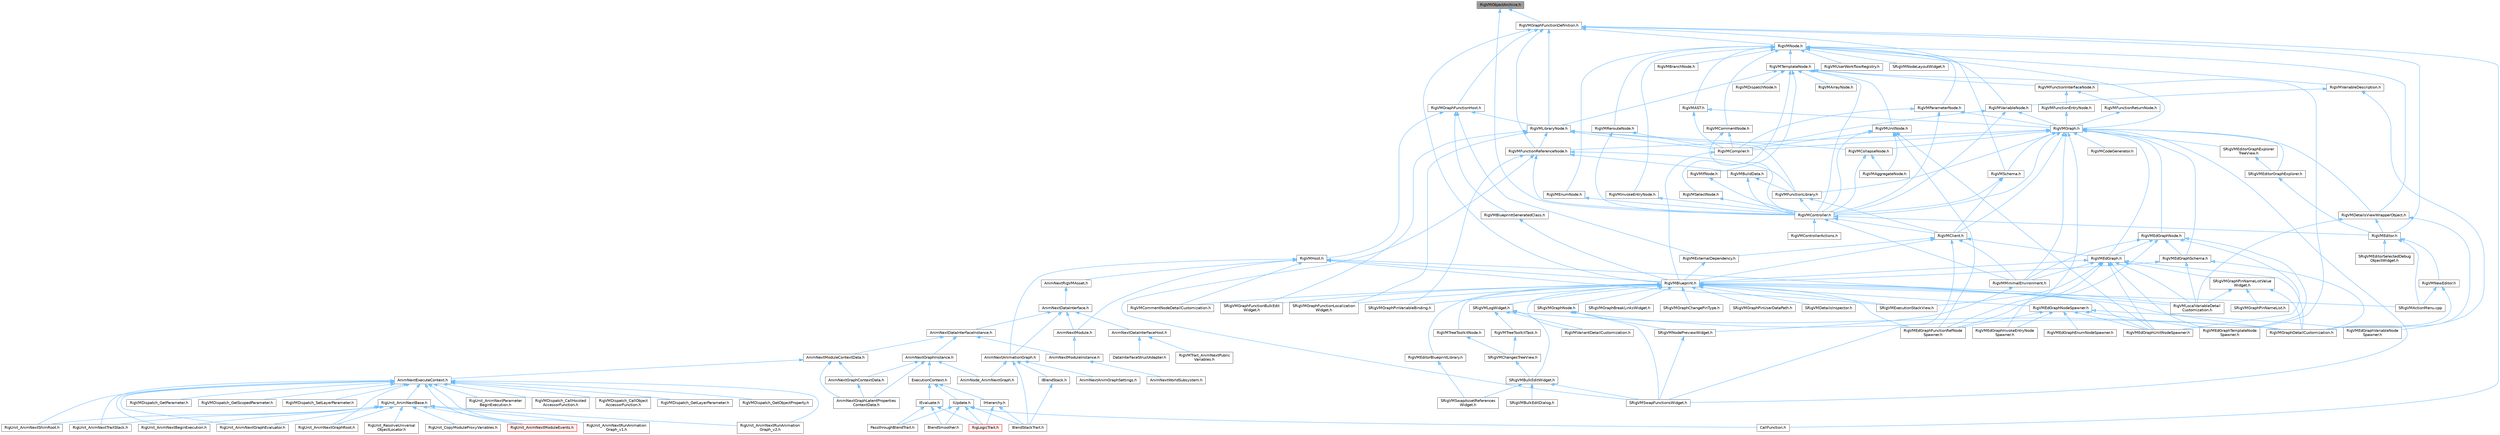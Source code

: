 digraph "RigVMObjectArchive.h"
{
 // INTERACTIVE_SVG=YES
 // LATEX_PDF_SIZE
  bgcolor="transparent";
  edge [fontname=Helvetica,fontsize=10,labelfontname=Helvetica,labelfontsize=10];
  node [fontname=Helvetica,fontsize=10,shape=box,height=0.2,width=0.4];
  Node1 [id="Node000001",label="RigVMObjectArchive.h",height=0.2,width=0.4,color="gray40", fillcolor="grey60", style="filled", fontcolor="black",tooltip=" "];
  Node1 -> Node2 [id="edge1_Node000001_Node000002",dir="back",color="steelblue1",style="solid",tooltip=" "];
  Node2 [id="Node000002",label="RigVMController.h",height=0.2,width=0.4,color="grey40", fillcolor="white", style="filled",URL="$da/d1e/RigVMController_8h.html",tooltip=" "];
  Node2 -> Node3 [id="edge2_Node000002_Node000003",dir="back",color="steelblue1",style="solid",tooltip=" "];
  Node3 [id="Node000003",label="RigVMClient.h",height=0.2,width=0.4,color="grey40", fillcolor="white", style="filled",URL="$db/d93/RigVMClient_8h.html",tooltip=" "];
  Node3 -> Node4 [id="edge3_Node000003_Node000004",dir="back",color="steelblue1",style="solid",tooltip=" "];
  Node4 [id="Node000004",label="RigVMBlueprint.h",height=0.2,width=0.4,color="grey40", fillcolor="white", style="filled",URL="$df/d44/RigVMBlueprint_8h.html",tooltip=" "];
  Node4 -> Node5 [id="edge4_Node000004_Node000005",dir="back",color="steelblue1",style="solid",tooltip=" "];
  Node5 [id="Node000005",label="RigVMCommentNodeDetailCustomization.h",height=0.2,width=0.4,color="grey40", fillcolor="white", style="filled",URL="$de/ddb/RigVMCommentNodeDetailCustomization_8h.html",tooltip=" "];
  Node4 -> Node6 [id="edge5_Node000004_Node000006",dir="back",color="steelblue1",style="solid",tooltip=" "];
  Node6 [id="Node000006",label="RigVMEdGraphFunctionRefNode\lSpawner.h",height=0.2,width=0.4,color="grey40", fillcolor="white", style="filled",URL="$d3/d16/RigVMEdGraphFunctionRefNodeSpawner_8h.html",tooltip=" "];
  Node4 -> Node7 [id="edge6_Node000004_Node000007",dir="back",color="steelblue1",style="solid",tooltip=" "];
  Node7 [id="Node000007",label="RigVMEdGraphNodeSpawner.h",height=0.2,width=0.4,color="grey40", fillcolor="white", style="filled",URL="$d4/d8b/RigVMEdGraphNodeSpawner_8h.html",tooltip=" "];
  Node7 -> Node8 [id="edge7_Node000007_Node000008",dir="back",color="steelblue1",style="solid",tooltip=" "];
  Node8 [id="Node000008",label="RigVMEdGraphEnumNodeSpawner.h",height=0.2,width=0.4,color="grey40", fillcolor="white", style="filled",URL="$d3/dfd/RigVMEdGraphEnumNodeSpawner_8h.html",tooltip=" "];
  Node7 -> Node6 [id="edge8_Node000007_Node000006",dir="back",color="steelblue1",style="solid",tooltip=" "];
  Node7 -> Node9 [id="edge9_Node000007_Node000009",dir="back",color="steelblue1",style="solid",tooltip=" "];
  Node9 [id="Node000009",label="RigVMEdGraphInvokeEntryNode\lSpawner.h",height=0.2,width=0.4,color="grey40", fillcolor="white", style="filled",URL="$d9/de6/RigVMEdGraphInvokeEntryNodeSpawner_8h.html",tooltip=" "];
  Node7 -> Node10 [id="edge10_Node000007_Node000010",dir="back",color="steelblue1",style="solid",tooltip=" "];
  Node10 [id="Node000010",label="RigVMEdGraphTemplateNode\lSpawner.h",height=0.2,width=0.4,color="grey40", fillcolor="white", style="filled",URL="$d9/d6c/RigVMEdGraphTemplateNodeSpawner_8h.html",tooltip=" "];
  Node7 -> Node11 [id="edge11_Node000007_Node000011",dir="back",color="steelblue1",style="solid",tooltip=" "];
  Node11 [id="Node000011",label="RigVMEdGraphUnitNodeSpawner.h",height=0.2,width=0.4,color="grey40", fillcolor="white", style="filled",URL="$d3/d6b/RigVMEdGraphUnitNodeSpawner_8h.html",tooltip=" "];
  Node7 -> Node12 [id="edge12_Node000007_Node000012",dir="back",color="steelblue1",style="solid",tooltip=" "];
  Node12 [id="Node000012",label="RigVMEdGraphVariableNode\lSpawner.h",height=0.2,width=0.4,color="grey40", fillcolor="white", style="filled",URL="$d0/d83/RigVMEdGraphVariableNodeSpawner_8h.html",tooltip=" "];
  Node4 -> Node11 [id="edge13_Node000004_Node000011",dir="back",color="steelblue1",style="solid",tooltip=" "];
  Node4 -> Node13 [id="edge14_Node000004_Node000013",dir="back",color="steelblue1",style="solid",tooltip=" "];
  Node13 [id="Node000013",label="RigVMEditorBlueprintLibrary.h",height=0.2,width=0.4,color="grey40", fillcolor="white", style="filled",URL="$d9/d31/RigVMEditorBlueprintLibrary_8h.html",tooltip=" "];
  Node13 -> Node14 [id="edge15_Node000013_Node000014",dir="back",color="steelblue1",style="solid",tooltip=" "];
  Node14 [id="Node000014",label="SRigVMSwapAssetReferences\lWidget.h",height=0.2,width=0.4,color="grey40", fillcolor="white", style="filled",URL="$db/d3f/SRigVMSwapAssetReferencesWidget_8h.html",tooltip=" "];
  Node4 -> Node15 [id="edge16_Node000004_Node000015",dir="back",color="steelblue1",style="solid",tooltip=" "];
  Node15 [id="Node000015",label="RigVMGraphDetailCustomization.h",height=0.2,width=0.4,color="grey40", fillcolor="white", style="filled",URL="$da/d8c/RigVMGraphDetailCustomization_8h.html",tooltip=" "];
  Node4 -> Node16 [id="edge17_Node000004_Node000016",dir="back",color="steelblue1",style="solid",tooltip=" "];
  Node16 [id="Node000016",label="RigVMLocalVariableDetail\lCustomization.h",height=0.2,width=0.4,color="grey40", fillcolor="white", style="filled",URL="$de/de8/RigVMLocalVariableDetailCustomization_8h.html",tooltip=" "];
  Node4 -> Node17 [id="edge18_Node000004_Node000017",dir="back",color="steelblue1",style="solid",tooltip=" "];
  Node17 [id="Node000017",label="RigVMTreeToolkitNode.h",height=0.2,width=0.4,color="grey40", fillcolor="white", style="filled",URL="$dc/d84/RigVMTreeToolkitNode_8h.html",tooltip=" "];
  Node17 -> Node18 [id="edge19_Node000017_Node000018",dir="back",color="steelblue1",style="solid",tooltip=" "];
  Node18 [id="Node000018",label="SRigVMChangesTreeView.h",height=0.2,width=0.4,color="grey40", fillcolor="white", style="filled",URL="$dd/d83/SRigVMChangesTreeView_8h.html",tooltip=" "];
  Node18 -> Node19 [id="edge20_Node000018_Node000019",dir="back",color="steelblue1",style="solid",tooltip=" "];
  Node19 [id="Node000019",label="SRigVMBulkEditWidget.h",height=0.2,width=0.4,color="grey40", fillcolor="white", style="filled",URL="$d7/dab/SRigVMBulkEditWidget_8h.html",tooltip=" "];
  Node19 -> Node20 [id="edge21_Node000019_Node000020",dir="back",color="steelblue1",style="solid",tooltip=" "];
  Node20 [id="Node000020",label="SRigVMBulkEditDialog.h",height=0.2,width=0.4,color="grey40", fillcolor="white", style="filled",URL="$dd/d89/SRigVMBulkEditDialog_8h.html",tooltip=" "];
  Node19 -> Node14 [id="edge22_Node000019_Node000014",dir="back",color="steelblue1",style="solid",tooltip=" "];
  Node19 -> Node21 [id="edge23_Node000019_Node000021",dir="back",color="steelblue1",style="solid",tooltip=" "];
  Node21 [id="Node000021",label="SRigVMSwapFunctionsWidget.h",height=0.2,width=0.4,color="grey40", fillcolor="white", style="filled",URL="$d0/da2/SRigVMSwapFunctionsWidget_8h.html",tooltip=" "];
  Node4 -> Node22 [id="edge24_Node000004_Node000022",dir="back",color="steelblue1",style="solid",tooltip=" "];
  Node22 [id="Node000022",label="RigVMVariantDetailCustomization.h",height=0.2,width=0.4,color="grey40", fillcolor="white", style="filled",URL="$d2/db8/RigVMVariantDetailCustomization_8h.html",tooltip=" "];
  Node4 -> Node23 [id="edge25_Node000004_Node000023",dir="back",color="steelblue1",style="solid",tooltip=" "];
  Node23 [id="Node000023",label="SRigVMActionMenu.cpp",height=0.2,width=0.4,color="grey40", fillcolor="white", style="filled",URL="$dc/d4c/SRigVMActionMenu_8cpp.html",tooltip=" "];
  Node4 -> Node24 [id="edge26_Node000004_Node000024",dir="back",color="steelblue1",style="solid",tooltip=" "];
  Node24 [id="Node000024",label="SRigVMDetailsInspector.h",height=0.2,width=0.4,color="grey40", fillcolor="white", style="filled",URL="$df/dfb/SRigVMDetailsInspector_8h.html",tooltip=" "];
  Node4 -> Node25 [id="edge27_Node000004_Node000025",dir="back",color="steelblue1",style="solid",tooltip=" "];
  Node25 [id="Node000025",label="SRigVMExecutionStackView.h",height=0.2,width=0.4,color="grey40", fillcolor="white", style="filled",URL="$d9/d2b/SRigVMExecutionStackView_8h.html",tooltip=" "];
  Node4 -> Node26 [id="edge28_Node000004_Node000026",dir="back",color="steelblue1",style="solid",tooltip=" "];
  Node26 [id="Node000026",label="SRigVMGraphBreakLinksWidget.h",height=0.2,width=0.4,color="grey40", fillcolor="white", style="filled",URL="$d8/d4a/SRigVMGraphBreakLinksWidget_8h.html",tooltip=" "];
  Node4 -> Node27 [id="edge29_Node000004_Node000027",dir="back",color="steelblue1",style="solid",tooltip=" "];
  Node27 [id="Node000027",label="SRigVMGraphChangePinType.h",height=0.2,width=0.4,color="grey40", fillcolor="white", style="filled",URL="$d4/da7/SRigVMGraphChangePinType_8h.html",tooltip=" "];
  Node4 -> Node28 [id="edge30_Node000004_Node000028",dir="back",color="steelblue1",style="solid",tooltip=" "];
  Node28 [id="Node000028",label="SRigVMGraphFunctionBulkEdit\lWidget.h",height=0.2,width=0.4,color="grey40", fillcolor="white", style="filled",URL="$db/dbf/SRigVMGraphFunctionBulkEditWidget_8h.html",tooltip=" "];
  Node4 -> Node29 [id="edge31_Node000004_Node000029",dir="back",color="steelblue1",style="solid",tooltip=" "];
  Node29 [id="Node000029",label="SRigVMGraphFunctionLocalization\lWidget.h",height=0.2,width=0.4,color="grey40", fillcolor="white", style="filled",URL="$dd/d59/SRigVMGraphFunctionLocalizationWidget_8h.html",tooltip=" "];
  Node4 -> Node30 [id="edge32_Node000004_Node000030",dir="back",color="steelblue1",style="solid",tooltip=" "];
  Node30 [id="Node000030",label="SRigVMGraphNode.h",height=0.2,width=0.4,color="grey40", fillcolor="white", style="filled",URL="$d0/d1e/SRigVMGraphNode_8h.html",tooltip=" "];
  Node30 -> Node15 [id="edge33_Node000030_Node000015",dir="back",color="steelblue1",style="solid",tooltip=" "];
  Node30 -> Node31 [id="edge34_Node000030_Node000031",dir="back",color="steelblue1",style="solid",tooltip=" "];
  Node31 [id="Node000031",label="SRigVMNodePreviewWidget.h",height=0.2,width=0.4,color="grey40", fillcolor="white", style="filled",URL="$d5/d72/SRigVMNodePreviewWidget_8h.html",tooltip=" "];
  Node31 -> Node21 [id="edge35_Node000031_Node000021",dir="back",color="steelblue1",style="solid",tooltip=" "];
  Node30 -> Node21 [id="edge36_Node000030_Node000021",dir="back",color="steelblue1",style="solid",tooltip=" "];
  Node4 -> Node32 [id="edge37_Node000004_Node000032",dir="back",color="steelblue1",style="solid",tooltip=" "];
  Node32 [id="Node000032",label="SRigVMGraphPinUserDataPath.h",height=0.2,width=0.4,color="grey40", fillcolor="white", style="filled",URL="$d5/d31/SRigVMGraphPinUserDataPath_8h.html",tooltip=" "];
  Node4 -> Node33 [id="edge38_Node000004_Node000033",dir="back",color="steelblue1",style="solid",tooltip=" "];
  Node33 [id="Node000033",label="SRigVMGraphPinVariableBinding.h",height=0.2,width=0.4,color="grey40", fillcolor="white", style="filled",URL="$db/dca/SRigVMGraphPinVariableBinding_8h.html",tooltip=" "];
  Node4 -> Node34 [id="edge39_Node000004_Node000034",dir="back",color="steelblue1",style="solid",tooltip=" "];
  Node34 [id="Node000034",label="SRigVMLogWidget.h",height=0.2,width=0.4,color="grey40", fillcolor="white", style="filled",URL="$d9/dab/SRigVMLogWidget_8h.html",tooltip=" "];
  Node34 -> Node15 [id="edge40_Node000034_Node000015",dir="back",color="steelblue1",style="solid",tooltip=" "];
  Node34 -> Node35 [id="edge41_Node000034_Node000035",dir="back",color="steelblue1",style="solid",tooltip=" "];
  Node35 [id="Node000035",label="RigVMTreeToolkitTask.h",height=0.2,width=0.4,color="grey40", fillcolor="white", style="filled",URL="$d1/dd5/RigVMTreeToolkitTask_8h.html",tooltip=" "];
  Node35 -> Node18 [id="edge42_Node000035_Node000018",dir="back",color="steelblue1",style="solid",tooltip=" "];
  Node34 -> Node22 [id="edge43_Node000034_Node000022",dir="back",color="steelblue1",style="solid",tooltip=" "];
  Node34 -> Node19 [id="edge44_Node000034_Node000019",dir="back",color="steelblue1",style="solid",tooltip=" "];
  Node3 -> Node36 [id="edge45_Node000003_Node000036",dir="back",color="steelblue1",style="solid",tooltip=" "];
  Node36 [id="Node000036",label="RigVMEdGraph.h",height=0.2,width=0.4,color="grey40", fillcolor="white", style="filled",URL="$d9/d8c/RigVMEdGraph_8h.html",tooltip=" "];
  Node36 -> Node4 [id="edge46_Node000036_Node000004",dir="back",color="steelblue1",style="solid",tooltip=" "];
  Node36 -> Node6 [id="edge47_Node000036_Node000006",dir="back",color="steelblue1",style="solid",tooltip=" "];
  Node36 -> Node10 [id="edge48_Node000036_Node000010",dir="back",color="steelblue1",style="solid",tooltip=" "];
  Node36 -> Node11 [id="edge49_Node000036_Node000011",dir="back",color="steelblue1",style="solid",tooltip=" "];
  Node36 -> Node15 [id="edge50_Node000036_Node000015",dir="back",color="steelblue1",style="solid",tooltip=" "];
  Node36 -> Node16 [id="edge51_Node000036_Node000016",dir="back",color="steelblue1",style="solid",tooltip=" "];
  Node36 -> Node37 [id="edge52_Node000036_Node000037",dir="back",color="steelblue1",style="solid",tooltip=" "];
  Node37 [id="Node000037",label="RigVMMinimalEnvironment.h",height=0.2,width=0.4,color="grey40", fillcolor="white", style="filled",URL="$d4/d4a/RigVMMinimalEnvironment_8h.html",tooltip=" "];
  Node37 -> Node31 [id="edge53_Node000037_Node000031",dir="back",color="steelblue1",style="solid",tooltip=" "];
  Node36 -> Node25 [id="edge54_Node000036_Node000025",dir="back",color="steelblue1",style="solid",tooltip=" "];
  Node36 -> Node38 [id="edge55_Node000036_Node000038",dir="back",color="steelblue1",style="solid",tooltip=" "];
  Node38 [id="Node000038",label="SRigVMGraphPinNameListValue\lWidget.h",height=0.2,width=0.4,color="grey40", fillcolor="white", style="filled",URL="$dc/dac/SRigVMGraphPinNameListValueWidget_8h.html",tooltip=" "];
  Node38 -> Node15 [id="edge56_Node000038_Node000015",dir="back",color="steelblue1",style="solid",tooltip=" "];
  Node38 -> Node16 [id="edge57_Node000038_Node000016",dir="back",color="steelblue1",style="solid",tooltip=" "];
  Node38 -> Node39 [id="edge58_Node000038_Node000039",dir="back",color="steelblue1",style="solid",tooltip=" "];
  Node39 [id="Node000039",label="SRigVMGraphPinNameList.h",height=0.2,width=0.4,color="grey40", fillcolor="white", style="filled",URL="$d7/dfc/SRigVMGraphPinNameList_8h.html",tooltip=" "];
  Node3 -> Node40 [id="edge59_Node000003_Node000040",dir="back",color="steelblue1",style="solid",tooltip=" "];
  Node40 [id="Node000040",label="RigVMExternalDependency.h",height=0.2,width=0.4,color="grey40", fillcolor="white", style="filled",URL="$d2/d83/RigVMExternalDependency_8h.html",tooltip=" "];
  Node40 -> Node4 [id="edge60_Node000040_Node000004",dir="back",color="steelblue1",style="solid",tooltip=" "];
  Node3 -> Node37 [id="edge61_Node000003_Node000037",dir="back",color="steelblue1",style="solid",tooltip=" "];
  Node3 -> Node21 [id="edge62_Node000003_Node000021",dir="back",color="steelblue1",style="solid",tooltip=" "];
  Node2 -> Node41 [id="edge63_Node000002_Node000041",dir="back",color="steelblue1",style="solid",tooltip=" "];
  Node41 [id="Node000041",label="RigVMControllerActions.h",height=0.2,width=0.4,color="grey40", fillcolor="white", style="filled",URL="$d3/dc4/RigVMControllerActions_8h.html",tooltip=" "];
  Node2 -> Node42 [id="edge64_Node000002_Node000042",dir="back",color="steelblue1",style="solid",tooltip=" "];
  Node42 [id="Node000042",label="RigVMEditor.h",height=0.2,width=0.4,color="grey40", fillcolor="white", style="filled",URL="$d3/d13/RigVMEditor_8h.html",tooltip=" "];
  Node42 -> Node43 [id="edge65_Node000042_Node000043",dir="back",color="steelblue1",style="solid",tooltip=" "];
  Node43 [id="Node000043",label="RigVMNewEditor.h",height=0.2,width=0.4,color="grey40", fillcolor="white", style="filled",URL="$df/dd1/RigVMNewEditor_8h.html",tooltip=" "];
  Node43 -> Node15 [id="edge66_Node000043_Node000015",dir="back",color="steelblue1",style="solid",tooltip=" "];
  Node43 -> Node23 [id="edge67_Node000043_Node000023",dir="back",color="steelblue1",style="solid",tooltip=" "];
  Node42 -> Node23 [id="edge68_Node000042_Node000023",dir="back",color="steelblue1",style="solid",tooltip=" "];
  Node42 -> Node44 [id="edge69_Node000042_Node000044",dir="back",color="steelblue1",style="solid",tooltip=" "];
  Node44 [id="Node000044",label="SRigVMEditorSelectedDebug\lObjectWidget.h",height=0.2,width=0.4,color="grey40", fillcolor="white", style="filled",URL="$d9/dcd/SRigVMEditorSelectedDebugObjectWidget_8h.html",tooltip=" "];
  Node2 -> Node37 [id="edge70_Node000002_Node000037",dir="back",color="steelblue1",style="solid",tooltip=" "];
  Node1 -> Node45 [id="edge71_Node000001_Node000045",dir="back",color="steelblue1",style="solid",tooltip=" "];
  Node45 [id="Node000045",label="RigVMGraphFunctionDefinition.h",height=0.2,width=0.4,color="grey40", fillcolor="white", style="filled",URL="$d1/db1/RigVMGraphFunctionDefinition_8h.html",tooltip=" "];
  Node45 -> Node46 [id="edge72_Node000045_Node000046",dir="back",color="steelblue1",style="solid",tooltip=" "];
  Node46 [id="Node000046",label="CallFunction.h",height=0.2,width=0.4,color="grey40", fillcolor="white", style="filled",URL="$d0/dcd/CallFunction_8h.html",tooltip=" "];
  Node45 -> Node4 [id="edge73_Node000045_Node000004",dir="back",color="steelblue1",style="solid",tooltip=" "];
  Node45 -> Node42 [id="edge74_Node000045_Node000042",dir="back",color="steelblue1",style="solid",tooltip=" "];
  Node45 -> Node47 [id="edge75_Node000045_Node000047",dir="back",color="steelblue1",style="solid",tooltip=" "];
  Node47 [id="Node000047",label="RigVMFunctionReferenceNode.h",height=0.2,width=0.4,color="grey40", fillcolor="white", style="filled",URL="$d8/dae/RigVMFunctionReferenceNode_8h.html",tooltip=" "];
  Node47 -> Node48 [id="edge76_Node000047_Node000048",dir="back",color="steelblue1",style="solid",tooltip=" "];
  Node48 [id="Node000048",label="RigVMBuildData.h",height=0.2,width=0.4,color="grey40", fillcolor="white", style="filled",URL="$df/d5a/RigVMBuildData_8h.html",tooltip=" "];
  Node48 -> Node2 [id="edge77_Node000048_Node000002",dir="back",color="steelblue1",style="solid",tooltip=" "];
  Node48 -> Node49 [id="edge78_Node000048_Node000049",dir="back",color="steelblue1",style="solid",tooltip=" "];
  Node49 [id="Node000049",label="RigVMFunctionLibrary.h",height=0.2,width=0.4,color="grey40", fillcolor="white", style="filled",URL="$da/d39/RigVMFunctionLibrary_8h.html",tooltip=" "];
  Node49 -> Node3 [id="edge79_Node000049_Node000003",dir="back",color="steelblue1",style="solid",tooltip=" "];
  Node49 -> Node2 [id="edge80_Node000049_Node000002",dir="back",color="steelblue1",style="solid",tooltip=" "];
  Node47 -> Node2 [id="edge81_Node000047_Node000002",dir="back",color="steelblue1",style="solid",tooltip=" "];
  Node47 -> Node49 [id="edge82_Node000047_Node000049",dir="back",color="steelblue1",style="solid",tooltip=" "];
  Node47 -> Node33 [id="edge83_Node000047_Node000033",dir="back",color="steelblue1",style="solid",tooltip=" "];
  Node47 -> Node21 [id="edge84_Node000047_Node000021",dir="back",color="steelblue1",style="solid",tooltip=" "];
  Node45 -> Node50 [id="edge85_Node000045_Node000050",dir="back",color="steelblue1",style="solid",tooltip=" "];
  Node50 [id="Node000050",label="RigVMGraphFunctionHost.h",height=0.2,width=0.4,color="grey40", fillcolor="white", style="filled",URL="$d9/dd3/RigVMGraphFunctionHost_8h.html",tooltip=" "];
  Node50 -> Node51 [id="edge86_Node000050_Node000051",dir="back",color="steelblue1",style="solid",tooltip=" "];
  Node51 [id="Node000051",label="RigVMBlueprintGeneratedClass.h",height=0.2,width=0.4,color="grey40", fillcolor="white", style="filled",URL="$d4/dec/RigVMBlueprintGeneratedClass_8h.html",tooltip=" "];
  Node51 -> Node4 [id="edge87_Node000051_Node000004",dir="back",color="steelblue1",style="solid",tooltip=" "];
  Node50 -> Node40 [id="edge88_Node000050_Node000040",dir="back",color="steelblue1",style="solid",tooltip=" "];
  Node50 -> Node52 [id="edge89_Node000050_Node000052",dir="back",color="steelblue1",style="solid",tooltip=" "];
  Node52 [id="Node000052",label="RigVMHost.h",height=0.2,width=0.4,color="grey40", fillcolor="white", style="filled",URL="$d5/d04/RigVMHost_8h.html",tooltip=" "];
  Node52 -> Node53 [id="edge90_Node000052_Node000053",dir="back",color="steelblue1",style="solid",tooltip=" "];
  Node53 [id="Node000053",label="AnimNextAnimationGraph.h",height=0.2,width=0.4,color="grey40", fillcolor="white", style="filled",URL="$d4/dc3/AnimNextAnimationGraph_8h.html",tooltip=" "];
  Node53 -> Node54 [id="edge91_Node000053_Node000054",dir="back",color="steelblue1",style="solid",tooltip=" "];
  Node54 [id="Node000054",label="AnimNextAnimGraphSettings.h",height=0.2,width=0.4,color="grey40", fillcolor="white", style="filled",URL="$d9/da8/AnimNextAnimGraphSettings_8h.html",tooltip=" "];
  Node53 -> Node55 [id="edge92_Node000053_Node000055",dir="back",color="steelblue1",style="solid",tooltip=" "];
  Node55 [id="Node000055",label="AnimNode_AnimNextGraph.h",height=0.2,width=0.4,color="grey40", fillcolor="white", style="filled",URL="$d5/d20/AnimNode__AnimNextGraph_8h.html",tooltip=" "];
  Node53 -> Node56 [id="edge93_Node000053_Node000056",dir="back",color="steelblue1",style="solid",tooltip=" "];
  Node56 [id="Node000056",label="BlendStackTrait.h",height=0.2,width=0.4,color="grey40", fillcolor="white", style="filled",URL="$dd/dc9/BlendStackTrait_8h.html",tooltip=" "];
  Node53 -> Node57 [id="edge94_Node000053_Node000057",dir="back",color="steelblue1",style="solid",tooltip=" "];
  Node57 [id="Node000057",label="IBlendStack.h",height=0.2,width=0.4,color="grey40", fillcolor="white", style="filled",URL="$df/d73/IBlendStack_8h.html",tooltip=" "];
  Node57 -> Node56 [id="edge95_Node000057_Node000056",dir="back",color="steelblue1",style="solid",tooltip=" "];
  Node52 -> Node58 [id="edge96_Node000052_Node000058",dir="back",color="steelblue1",style="solid",tooltip=" "];
  Node58 [id="Node000058",label="AnimNextModule.h",height=0.2,width=0.4,color="grey40", fillcolor="white", style="filled",URL="$d1/dac/AnimNextModule_8h.html",tooltip=" "];
  Node58 -> Node59 [id="edge97_Node000058_Node000059",dir="back",color="steelblue1",style="solid",tooltip=" "];
  Node59 [id="Node000059",label="AnimNextModuleInstance.h",height=0.2,width=0.4,color="grey40", fillcolor="white", style="filled",URL="$d7/dbe/AnimNextModuleInstance_8h.html",tooltip=" "];
  Node59 -> Node60 [id="edge98_Node000059_Node000060",dir="back",color="steelblue1",style="solid",tooltip=" "];
  Node60 [id="Node000060",label="AnimNextWorldSubsystem.h",height=0.2,width=0.4,color="grey40", fillcolor="white", style="filled",URL="$df/d2f/AnimNextWorldSubsystem_8h.html",tooltip=" "];
  Node52 -> Node61 [id="edge99_Node000052_Node000061",dir="back",color="steelblue1",style="solid",tooltip=" "];
  Node61 [id="Node000061",label="AnimNextRigVMAsset.h",height=0.2,width=0.4,color="grey40", fillcolor="white", style="filled",URL="$d8/d0c/AnimNextRigVMAsset_8h.html",tooltip=" "];
  Node61 -> Node62 [id="edge100_Node000061_Node000062",dir="back",color="steelblue1",style="solid",tooltip=" "];
  Node62 [id="Node000062",label="AnimNextDataInterface.h",height=0.2,width=0.4,color="grey40", fillcolor="white", style="filled",URL="$d6/d96/AnimNextDataInterface_8h.html",tooltip=" "];
  Node62 -> Node53 [id="edge101_Node000062_Node000053",dir="back",color="steelblue1",style="solid",tooltip=" "];
  Node62 -> Node63 [id="edge102_Node000062_Node000063",dir="back",color="steelblue1",style="solid",tooltip=" "];
  Node63 [id="Node000063",label="AnimNextDataInterfaceHost.h",height=0.2,width=0.4,color="grey40", fillcolor="white", style="filled",URL="$d8/d6b/AnimNextDataInterfaceHost_8h.html",tooltip=" "];
  Node63 -> Node64 [id="edge103_Node000063_Node000064",dir="back",color="steelblue1",style="solid",tooltip=" "];
  Node64 [id="Node000064",label="DataInterfaceStructAdapter.h",height=0.2,width=0.4,color="grey40", fillcolor="white", style="filled",URL="$d9/ded/DataInterfaceStructAdapter_8h.html",tooltip=" "];
  Node63 -> Node65 [id="edge104_Node000063_Node000065",dir="back",color="steelblue1",style="solid",tooltip=" "];
  Node65 [id="Node000065",label="RigVMTrait_AnimNextPublic\lVariables.h",height=0.2,width=0.4,color="grey40", fillcolor="white", style="filled",URL="$d8/d5a/RigVMTrait__AnimNextPublicVariables_8h.html",tooltip=" "];
  Node62 -> Node66 [id="edge105_Node000062_Node000066",dir="back",color="steelblue1",style="solid",tooltip=" "];
  Node66 [id="Node000066",label="AnimNextDataInterfaceInstance.h",height=0.2,width=0.4,color="grey40", fillcolor="white", style="filled",URL="$d4/dc0/AnimNextDataInterfaceInstance_8h.html",tooltip=" "];
  Node66 -> Node67 [id="edge106_Node000066_Node000067",dir="back",color="steelblue1",style="solid",tooltip=" "];
  Node67 [id="Node000067",label="AnimNextGraphInstance.h",height=0.2,width=0.4,color="grey40", fillcolor="white", style="filled",URL="$df/d5e/AnimNextGraphInstance_8h.html",tooltip=" "];
  Node67 -> Node68 [id="edge107_Node000067_Node000068",dir="back",color="steelblue1",style="solid",tooltip=" "];
  Node68 [id="Node000068",label="AnimNextGraphContextData.h",height=0.2,width=0.4,color="grey40", fillcolor="white", style="filled",URL="$d6/d0a/AnimNextGraphContextData_8h.html",tooltip=" "];
  Node68 -> Node69 [id="edge108_Node000068_Node000069",dir="back",color="steelblue1",style="solid",tooltip=" "];
  Node69 [id="Node000069",label="AnimNextGraphLatentProperties\lContextData.h",height=0.2,width=0.4,color="grey40", fillcolor="white", style="filled",URL="$da/d49/AnimNextGraphLatentPropertiesContextData_8h.html",tooltip=" "];
  Node67 -> Node69 [id="edge109_Node000067_Node000069",dir="back",color="steelblue1",style="solid",tooltip=" "];
  Node67 -> Node55 [id="edge110_Node000067_Node000055",dir="back",color="steelblue1",style="solid",tooltip=" "];
  Node67 -> Node70 [id="edge111_Node000067_Node000070",dir="back",color="steelblue1",style="solid",tooltip=" "];
  Node70 [id="Node000070",label="ExecutionContext.h",height=0.2,width=0.4,color="grey40", fillcolor="white", style="filled",URL="$d2/da1/ExecutionContext_8h.html",tooltip=" "];
  Node70 -> Node71 [id="edge112_Node000070_Node000071",dir="back",color="steelblue1",style="solid",tooltip=" "];
  Node71 [id="Node000071",label="IEvaluate.h",height=0.2,width=0.4,color="grey40", fillcolor="white", style="filled",URL="$d8/d35/IEvaluate_8h.html",tooltip=" "];
  Node71 -> Node72 [id="edge113_Node000071_Node000072",dir="back",color="steelblue1",style="solid",tooltip=" "];
  Node72 [id="Node000072",label="BlendSmoother.h",height=0.2,width=0.4,color="grey40", fillcolor="white", style="filled",URL="$d8/d3e/BlendSmoother_8h.html",tooltip=" "];
  Node71 -> Node73 [id="edge114_Node000071_Node000073",dir="back",color="steelblue1",style="solid",tooltip=" "];
  Node73 [id="Node000073",label="PassthroughBlendTrait.h",height=0.2,width=0.4,color="grey40", fillcolor="white", style="filled",URL="$d7/d0b/PassthroughBlendTrait_8h.html",tooltip=" "];
  Node71 -> Node74 [id="edge115_Node000071_Node000074",dir="back",color="steelblue1",style="solid",tooltip=" "];
  Node74 [id="Node000074",label="RigLogicTrait.h",height=0.2,width=0.4,color="red", fillcolor="#FFF0F0", style="filled",URL="$d7/dfd/RigLogicTrait_8h.html",tooltip=" "];
  Node70 -> Node76 [id="edge116_Node000070_Node000076",dir="back",color="steelblue1",style="solid",tooltip=" "];
  Node76 [id="Node000076",label="IHierarchy.h",height=0.2,width=0.4,color="grey40", fillcolor="white", style="filled",URL="$d6/d76/IHierarchy_8h.html",tooltip=" "];
  Node76 -> Node56 [id="edge117_Node000076_Node000056",dir="back",color="steelblue1",style="solid",tooltip=" "];
  Node76 -> Node74 [id="edge118_Node000076_Node000074",dir="back",color="steelblue1",style="solid",tooltip=" "];
  Node70 -> Node77 [id="edge119_Node000070_Node000077",dir="back",color="steelblue1",style="solid",tooltip=" "];
  Node77 [id="Node000077",label="IUpdate.h",height=0.2,width=0.4,color="grey40", fillcolor="white", style="filled",URL="$d9/d18/IUpdate_8h.html",tooltip=" "];
  Node77 -> Node72 [id="edge120_Node000077_Node000072",dir="back",color="steelblue1",style="solid",tooltip=" "];
  Node77 -> Node56 [id="edge121_Node000077_Node000056",dir="back",color="steelblue1",style="solid",tooltip=" "];
  Node77 -> Node46 [id="edge122_Node000077_Node000046",dir="back",color="steelblue1",style="solid",tooltip=" "];
  Node77 -> Node73 [id="edge123_Node000077_Node000073",dir="back",color="steelblue1",style="solid",tooltip=" "];
  Node77 -> Node74 [id="edge124_Node000077_Node000074",dir="back",color="steelblue1",style="solid",tooltip=" "];
  Node66 -> Node78 [id="edge125_Node000066_Node000078",dir="back",color="steelblue1",style="solid",tooltip=" "];
  Node78 [id="Node000078",label="AnimNextModuleContextData.h",height=0.2,width=0.4,color="grey40", fillcolor="white", style="filled",URL="$d8/d3c/AnimNextModuleContextData_8h.html",tooltip=" "];
  Node78 -> Node79 [id="edge126_Node000078_Node000079",dir="back",color="steelblue1",style="solid",tooltip=" "];
  Node79 [id="Node000079",label="AnimNextExecuteContext.h",height=0.2,width=0.4,color="grey40", fillcolor="white", style="filled",URL="$de/da5/AnimNextExecuteContext_8h.html",tooltip=" "];
  Node79 -> Node80 [id="edge127_Node000079_Node000080",dir="back",color="steelblue1",style="solid",tooltip=" "];
  Node80 [id="Node000080",label="RigUnit_AnimNextBase.h",height=0.2,width=0.4,color="grey40", fillcolor="white", style="filled",URL="$df/d32/RigUnit__AnimNextBase_8h.html",tooltip=" "];
  Node80 -> Node81 [id="edge128_Node000080_Node000081",dir="back",color="steelblue1",style="solid",tooltip=" "];
  Node81 [id="Node000081",label="RigUnit_AnimNextBeginExecution.h",height=0.2,width=0.4,color="grey40", fillcolor="white", style="filled",URL="$df/d5a/RigUnit__AnimNextBeginExecution_8h.html",tooltip=" "];
  Node80 -> Node82 [id="edge129_Node000080_Node000082",dir="back",color="steelblue1",style="solid",tooltip=" "];
  Node82 [id="Node000082",label="RigUnit_AnimNextGraphEvaluator.h",height=0.2,width=0.4,color="grey40", fillcolor="white", style="filled",URL="$db/dea/RigUnit__AnimNextGraphEvaluator_8h.html",tooltip=" "];
  Node80 -> Node83 [id="edge130_Node000080_Node000083",dir="back",color="steelblue1",style="solid",tooltip=" "];
  Node83 [id="Node000083",label="RigUnit_AnimNextGraphRoot.h",height=0.2,width=0.4,color="grey40", fillcolor="white", style="filled",URL="$db/db2/RigUnit__AnimNextGraphRoot_8h.html",tooltip=" "];
  Node80 -> Node84 [id="edge131_Node000080_Node000084",dir="back",color="steelblue1",style="solid",tooltip=" "];
  Node84 [id="Node000084",label="RigUnit_AnimNextModuleEvents.h",height=0.2,width=0.4,color="red", fillcolor="#FFF0F0", style="filled",URL="$db/d6a/RigUnit__AnimNextModuleEvents_8h.html",tooltip=" "];
  Node80 -> Node86 [id="edge132_Node000080_Node000086",dir="back",color="steelblue1",style="solid",tooltip=" "];
  Node86 [id="Node000086",label="RigUnit_AnimNextRunAnimation\lGraph_v1.h",height=0.2,width=0.4,color="grey40", fillcolor="white", style="filled",URL="$d1/df7/RigUnit__AnimNextRunAnimationGraph__v1_8h.html",tooltip=" "];
  Node80 -> Node87 [id="edge133_Node000080_Node000087",dir="back",color="steelblue1",style="solid",tooltip=" "];
  Node87 [id="Node000087",label="RigUnit_AnimNextRunAnimation\lGraph_v2.h",height=0.2,width=0.4,color="grey40", fillcolor="white", style="filled",URL="$d6/d84/RigUnit__AnimNextRunAnimationGraph__v2_8h.html",tooltip=" "];
  Node80 -> Node88 [id="edge134_Node000080_Node000088",dir="back",color="steelblue1",style="solid",tooltip=" "];
  Node88 [id="Node000088",label="RigUnit_AnimNextShimRoot.h",height=0.2,width=0.4,color="grey40", fillcolor="white", style="filled",URL="$de/d67/RigUnit__AnimNextShimRoot_8h.html",tooltip=" "];
  Node80 -> Node89 [id="edge135_Node000080_Node000089",dir="back",color="steelblue1",style="solid",tooltip=" "];
  Node89 [id="Node000089",label="RigUnit_AnimNextTraitStack.h",height=0.2,width=0.4,color="grey40", fillcolor="white", style="filled",URL="$d0/d14/RigUnit__AnimNextTraitStack_8h.html",tooltip=" "];
  Node80 -> Node90 [id="edge136_Node000080_Node000090",dir="back",color="steelblue1",style="solid",tooltip=" "];
  Node90 [id="Node000090",label="RigUnit_CopyModuleProxyVariables.h",height=0.2,width=0.4,color="grey40", fillcolor="white", style="filled",URL="$d8/d2f/RigUnit__CopyModuleProxyVariables_8h.html",tooltip=" "];
  Node80 -> Node91 [id="edge137_Node000080_Node000091",dir="back",color="steelblue1",style="solid",tooltip=" "];
  Node91 [id="Node000091",label="RigUnit_ResolveUniversal\lObjectLocator.h",height=0.2,width=0.4,color="grey40", fillcolor="white", style="filled",URL="$d2/d10/RigUnit__ResolveUniversalObjectLocator_8h.html",tooltip=" "];
  Node79 -> Node81 [id="edge138_Node000079_Node000081",dir="back",color="steelblue1",style="solid",tooltip=" "];
  Node79 -> Node82 [id="edge139_Node000079_Node000082",dir="back",color="steelblue1",style="solid",tooltip=" "];
  Node79 -> Node83 [id="edge140_Node000079_Node000083",dir="back",color="steelblue1",style="solid",tooltip=" "];
  Node79 -> Node84 [id="edge141_Node000079_Node000084",dir="back",color="steelblue1",style="solid",tooltip=" "];
  Node79 -> Node92 [id="edge142_Node000079_Node000092",dir="back",color="steelblue1",style="solid",tooltip=" "];
  Node92 [id="Node000092",label="RigUnit_AnimNextParameter\lBeginExecution.h",height=0.2,width=0.4,color="grey40", fillcolor="white", style="filled",URL="$df/d50/RigUnit__AnimNextParameterBeginExecution_8h.html",tooltip=" "];
  Node79 -> Node86 [id="edge143_Node000079_Node000086",dir="back",color="steelblue1",style="solid",tooltip=" "];
  Node79 -> Node87 [id="edge144_Node000079_Node000087",dir="back",color="steelblue1",style="solid",tooltip=" "];
  Node79 -> Node88 [id="edge145_Node000079_Node000088",dir="back",color="steelblue1",style="solid",tooltip=" "];
  Node79 -> Node89 [id="edge146_Node000079_Node000089",dir="back",color="steelblue1",style="solid",tooltip=" "];
  Node79 -> Node93 [id="edge147_Node000079_Node000093",dir="back",color="steelblue1",style="solid",tooltip=" "];
  Node93 [id="Node000093",label="RigVMDispatch_CallHoisted\lAccessorFunction.h",height=0.2,width=0.4,color="grey40", fillcolor="white", style="filled",URL="$d1/d9e/RigVMDispatch__CallHoistedAccessorFunction_8h.html",tooltip=" "];
  Node79 -> Node94 [id="edge148_Node000079_Node000094",dir="back",color="steelblue1",style="solid",tooltip=" "];
  Node94 [id="Node000094",label="RigVMDispatch_CallObject\lAccessorFunction.h",height=0.2,width=0.4,color="grey40", fillcolor="white", style="filled",URL="$de/da6/RigVMDispatch__CallObjectAccessorFunction_8h.html",tooltip=" "];
  Node79 -> Node95 [id="edge149_Node000079_Node000095",dir="back",color="steelblue1",style="solid",tooltip=" "];
  Node95 [id="Node000095",label="RigVMDispatch_GetLayerParameter.h",height=0.2,width=0.4,color="grey40", fillcolor="white", style="filled",URL="$d1/dad/RigVMDispatch__GetLayerParameter_8h.html",tooltip=" "];
  Node79 -> Node96 [id="edge150_Node000079_Node000096",dir="back",color="steelblue1",style="solid",tooltip=" "];
  Node96 [id="Node000096",label="RigVMDispatch_GetObjectProperty.h",height=0.2,width=0.4,color="grey40", fillcolor="white", style="filled",URL="$d3/d6d/RigVMDispatch__GetObjectProperty_8h.html",tooltip=" "];
  Node79 -> Node97 [id="edge151_Node000079_Node000097",dir="back",color="steelblue1",style="solid",tooltip=" "];
  Node97 [id="Node000097",label="RigVMDispatch_GetParameter.h",height=0.2,width=0.4,color="grey40", fillcolor="white", style="filled",URL="$dd/d34/RigVMDispatch__GetParameter_8h.html",tooltip=" "];
  Node79 -> Node98 [id="edge152_Node000079_Node000098",dir="back",color="steelblue1",style="solid",tooltip=" "];
  Node98 [id="Node000098",label="RigVMDispatch_GetScopedParameter.h",height=0.2,width=0.4,color="grey40", fillcolor="white", style="filled",URL="$d0/dc7/RigVMDispatch__GetScopedParameter_8h.html",tooltip=" "];
  Node79 -> Node99 [id="edge153_Node000079_Node000099",dir="back",color="steelblue1",style="solid",tooltip=" "];
  Node99 [id="Node000099",label="RigVMDispatch_SetLayerParameter.h",height=0.2,width=0.4,color="grey40", fillcolor="white", style="filled",URL="$d8/de9/RigVMDispatch__SetLayerParameter_8h.html",tooltip=" "];
  Node78 -> Node68 [id="edge154_Node000078_Node000068",dir="back",color="steelblue1",style="solid",tooltip=" "];
  Node78 -> Node69 [id="edge155_Node000078_Node000069",dir="back",color="steelblue1",style="solid",tooltip=" "];
  Node66 -> Node59 [id="edge156_Node000066_Node000059",dir="back",color="steelblue1",style="solid",tooltip=" "];
  Node62 -> Node58 [id="edge157_Node000062_Node000058",dir="back",color="steelblue1",style="solid",tooltip=" "];
  Node52 -> Node4 [id="edge158_Node000052_Node000004",dir="back",color="steelblue1",style="solid",tooltip=" "];
  Node52 -> Node5 [id="edge159_Node000052_Node000005",dir="back",color="steelblue1",style="solid",tooltip=" "];
  Node52 -> Node16 [id="edge160_Node000052_Node000016",dir="back",color="steelblue1",style="solid",tooltip=" "];
  Node52 -> Node25 [id="edge161_Node000052_Node000025",dir="back",color="steelblue1",style="solid",tooltip=" "];
  Node50 -> Node100 [id="edge162_Node000050_Node000100",dir="back",color="steelblue1",style="solid",tooltip=" "];
  Node100 [id="Node000100",label="RigVMLibraryNode.h",height=0.2,width=0.4,color="grey40", fillcolor="white", style="filled",URL="$d5/dfd/RigVMLibraryNode_8h.html",tooltip=" "];
  Node100 -> Node101 [id="edge163_Node000100_Node000101",dir="back",color="steelblue1",style="solid",tooltip=" "];
  Node101 [id="Node000101",label="RigVMCollapseNode.h",height=0.2,width=0.4,color="grey40", fillcolor="white", style="filled",URL="$d1/d95/RigVMCollapseNode_8h.html",tooltip=" "];
  Node101 -> Node102 [id="edge164_Node000101_Node000102",dir="back",color="steelblue1",style="solid",tooltip=" "];
  Node102 [id="Node000102",label="RigVMAggregateNode.h",height=0.2,width=0.4,color="grey40", fillcolor="white", style="filled",URL="$d7/d89/RigVMAggregateNode_8h.html",tooltip=" "];
  Node101 -> Node2 [id="edge165_Node000101_Node000002",dir="back",color="steelblue1",style="solid",tooltip=" "];
  Node100 -> Node103 [id="edge166_Node000100_Node000103",dir="back",color="steelblue1",style="solid",tooltip=" "];
  Node103 [id="Node000103",label="RigVMCompiler.h",height=0.2,width=0.4,color="grey40", fillcolor="white", style="filled",URL="$d7/d63/RigVMCompiler_8h.html",tooltip=" "];
  Node103 -> Node4 [id="edge167_Node000103_Node000004",dir="back",color="steelblue1",style="solid",tooltip=" "];
  Node100 -> Node49 [id="edge168_Node000100_Node000049",dir="back",color="steelblue1",style="solid",tooltip=" "];
  Node100 -> Node47 [id="edge169_Node000100_Node000047",dir="back",color="steelblue1",style="solid",tooltip=" "];
  Node100 -> Node28 [id="edge170_Node000100_Node000028",dir="back",color="steelblue1",style="solid",tooltip=" "];
  Node100 -> Node29 [id="edge171_Node000100_Node000029",dir="back",color="steelblue1",style="solid",tooltip=" "];
  Node45 -> Node100 [id="edge172_Node000045_Node000100",dir="back",color="steelblue1",style="solid",tooltip=" "];
  Node45 -> Node104 [id="edge173_Node000045_Node000104",dir="back",color="steelblue1",style="solid",tooltip=" "];
  Node104 [id="Node000104",label="RigVMNode.h",height=0.2,width=0.4,color="grey40", fillcolor="white", style="filled",URL="$df/d31/RigVMNode_8h.html",tooltip=" "];
  Node104 -> Node105 [id="edge174_Node000104_Node000105",dir="back",color="steelblue1",style="solid",tooltip=" "];
  Node105 [id="Node000105",label="RigVMAST.h",height=0.2,width=0.4,color="grey40", fillcolor="white", style="filled",URL="$d9/d6d/RigVMAST_8h.html",tooltip=" "];
  Node105 -> Node103 [id="edge175_Node000105_Node000103",dir="back",color="steelblue1",style="solid",tooltip=" "];
  Node105 -> Node106 [id="edge176_Node000105_Node000106",dir="back",color="steelblue1",style="solid",tooltip=" "];
  Node106 [id="Node000106",label="RigVMGraph.h",height=0.2,width=0.4,color="grey40", fillcolor="white", style="filled",URL="$d7/dfd/RigVMGraph_8h.html",tooltip=" "];
  Node106 -> Node3 [id="edge177_Node000106_Node000003",dir="back",color="steelblue1",style="solid",tooltip=" "];
  Node106 -> Node107 [id="edge178_Node000106_Node000107",dir="back",color="steelblue1",style="solid",tooltip=" "];
  Node107 [id="Node000107",label="RigVMCodeGenerator.h",height=0.2,width=0.4,color="grey40", fillcolor="white", style="filled",URL="$d4/d2b/RigVMCodeGenerator_8h.html",tooltip=" "];
  Node106 -> Node101 [id="edge179_Node000106_Node000101",dir="back",color="steelblue1",style="solid",tooltip=" "];
  Node106 -> Node103 [id="edge180_Node000106_Node000103",dir="back",color="steelblue1",style="solid",tooltip=" "];
  Node106 -> Node2 [id="edge181_Node000106_Node000002",dir="back",color="steelblue1",style="solid",tooltip=" "];
  Node106 -> Node108 [id="edge182_Node000106_Node000108",dir="back",color="steelblue1",style="solid",tooltip=" "];
  Node108 [id="Node000108",label="RigVMDetailsViewWrapperObject.h",height=0.2,width=0.4,color="grey40", fillcolor="white", style="filled",URL="$dd/d41/RigVMDetailsViewWrapperObject_8h.html",tooltip=" "];
  Node108 -> Node42 [id="edge183_Node000108_Node000042",dir="back",color="steelblue1",style="solid",tooltip=" "];
  Node108 -> Node15 [id="edge184_Node000108_Node000015",dir="back",color="steelblue1",style="solid",tooltip=" "];
  Node108 -> Node16 [id="edge185_Node000108_Node000016",dir="back",color="steelblue1",style="solid",tooltip=" "];
  Node106 -> Node36 [id="edge186_Node000106_Node000036",dir="back",color="steelblue1",style="solid",tooltip=" "];
  Node106 -> Node9 [id="edge187_Node000106_Node000009",dir="back",color="steelblue1",style="solid",tooltip=" "];
  Node106 -> Node109 [id="edge188_Node000106_Node000109",dir="back",color="steelblue1",style="solid",tooltip=" "];
  Node109 [id="Node000109",label="RigVMEdGraphNode.h",height=0.2,width=0.4,color="grey40", fillcolor="white", style="filled",URL="$d8/dcd/RigVMEdGraphNode_8h.html",tooltip=" "];
  Node109 -> Node36 [id="edge189_Node000109_Node000036",dir="back",color="steelblue1",style="solid",tooltip=" "];
  Node109 -> Node6 [id="edge190_Node000109_Node000006",dir="back",color="steelblue1",style="solid",tooltip=" "];
  Node109 -> Node110 [id="edge191_Node000109_Node000110",dir="back",color="steelblue1",style="solid",tooltip=" "];
  Node110 [id="Node000110",label="RigVMEdGraphSchema.h",height=0.2,width=0.4,color="grey40", fillcolor="white", style="filled",URL="$dc/de3/RigVMEdGraphSchema_8h.html",tooltip=" "];
  Node110 -> Node4 [id="edge192_Node000110_Node000004",dir="back",color="steelblue1",style="solid",tooltip=" "];
  Node110 -> Node15 [id="edge193_Node000110_Node000015",dir="back",color="steelblue1",style="solid",tooltip=" "];
  Node110 -> Node16 [id="edge194_Node000110_Node000016",dir="back",color="steelblue1",style="solid",tooltip=" "];
  Node109 -> Node10 [id="edge195_Node000109_Node000010",dir="back",color="steelblue1",style="solid",tooltip=" "];
  Node109 -> Node11 [id="edge196_Node000109_Node000011",dir="back",color="steelblue1",style="solid",tooltip=" "];
  Node109 -> Node37 [id="edge197_Node000109_Node000037",dir="back",color="steelblue1",style="solid",tooltip=" "];
  Node106 -> Node110 [id="edge198_Node000106_Node000110",dir="back",color="steelblue1",style="solid",tooltip=" "];
  Node106 -> Node49 [id="edge199_Node000106_Node000049",dir="back",color="steelblue1",style="solid",tooltip=" "];
  Node106 -> Node47 [id="edge200_Node000106_Node000047",dir="back",color="steelblue1",style="solid",tooltip=" "];
  Node106 -> Node37 [id="edge201_Node000106_Node000037",dir="back",color="steelblue1",style="solid",tooltip=" "];
  Node106 -> Node111 [id="edge202_Node000106_Node000111",dir="back",color="steelblue1",style="solid",tooltip=" "];
  Node111 [id="Node000111",label="RigVMSchema.h",height=0.2,width=0.4,color="grey40", fillcolor="white", style="filled",URL="$d7/dc2/RigVMSchema_8h.html",tooltip=" "];
  Node111 -> Node3 [id="edge203_Node000111_Node000003",dir="back",color="steelblue1",style="solid",tooltip=" "];
  Node111 -> Node2 [id="edge204_Node000111_Node000002",dir="back",color="steelblue1",style="solid",tooltip=" "];
  Node106 -> Node112 [id="edge205_Node000106_Node000112",dir="back",color="steelblue1",style="solid",tooltip=" "];
  Node112 [id="Node000112",label="SRigVMEditorGraphExplorer.h",height=0.2,width=0.4,color="grey40", fillcolor="white", style="filled",URL="$db/d11/SRigVMEditorGraphExplorer_8h.html",tooltip=" "];
  Node112 -> Node42 [id="edge206_Node000112_Node000042",dir="back",color="steelblue1",style="solid",tooltip=" "];
  Node106 -> Node113 [id="edge207_Node000106_Node000113",dir="back",color="steelblue1",style="solid",tooltip=" "];
  Node113 [id="Node000113",label="SRigVMEditorGraphExplorer\lTreeView.h",height=0.2,width=0.4,color="grey40", fillcolor="white", style="filled",URL="$d8/d43/SRigVMEditorGraphExplorerTreeView_8h.html",tooltip=" "];
  Node113 -> Node112 [id="edge208_Node000113_Node000112",dir="back",color="steelblue1",style="solid",tooltip=" "];
  Node106 -> Node21 [id="edge209_Node000106_Node000021",dir="back",color="steelblue1",style="solid",tooltip=" "];
  Node104 -> Node114 [id="edge210_Node000104_Node000114",dir="back",color="steelblue1",style="solid",tooltip=" "];
  Node114 [id="Node000114",label="RigVMBranchNode.h",height=0.2,width=0.4,color="grey40", fillcolor="white", style="filled",URL="$dc/d3b/RigVMBranchNode_8h.html",tooltip=" "];
  Node104 -> Node115 [id="edge211_Node000104_Node000115",dir="back",color="steelblue1",style="solid",tooltip=" "];
  Node115 [id="Node000115",label="RigVMCommentNode.h",height=0.2,width=0.4,color="grey40", fillcolor="white", style="filled",URL="$da/d66/RigVMCommentNode_8h.html",tooltip=" "];
  Node115 -> Node103 [id="edge212_Node000115_Node000103",dir="back",color="steelblue1",style="solid",tooltip=" "];
  Node115 -> Node2 [id="edge213_Node000115_Node000002",dir="back",color="steelblue1",style="solid",tooltip=" "];
  Node104 -> Node108 [id="edge214_Node000104_Node000108",dir="back",color="steelblue1",style="solid",tooltip=" "];
  Node104 -> Node116 [id="edge215_Node000104_Node000116",dir="back",color="steelblue1",style="solid",tooltip=" "];
  Node116 [id="Node000116",label="RigVMEnumNode.h",height=0.2,width=0.4,color="grey40", fillcolor="white", style="filled",URL="$d8/d16/RigVMEnumNode_8h.html",tooltip=" "];
  Node116 -> Node2 [id="edge216_Node000116_Node000002",dir="back",color="steelblue1",style="solid",tooltip=" "];
  Node104 -> Node106 [id="edge217_Node000104_Node000106",dir="back",color="steelblue1",style="solid",tooltip=" "];
  Node104 -> Node117 [id="edge218_Node000104_Node000117",dir="back",color="steelblue1",style="solid",tooltip=" "];
  Node117 [id="Node000117",label="RigVMInvokeEntryNode.h",height=0.2,width=0.4,color="grey40", fillcolor="white", style="filled",URL="$de/ddf/RigVMInvokeEntryNode_8h.html",tooltip=" "];
  Node117 -> Node2 [id="edge219_Node000117_Node000002",dir="back",color="steelblue1",style="solid",tooltip=" "];
  Node104 -> Node118 [id="edge220_Node000104_Node000118",dir="back",color="steelblue1",style="solid",tooltip=" "];
  Node118 [id="Node000118",label="RigVMParameterNode.h",height=0.2,width=0.4,color="grey40", fillcolor="white", style="filled",URL="$dd/dfd/RigVMParameterNode_8h.html",tooltip=" "];
  Node118 -> Node103 [id="edge221_Node000118_Node000103",dir="back",color="steelblue1",style="solid",tooltip=" "];
  Node118 -> Node2 [id="edge222_Node000118_Node000002",dir="back",color="steelblue1",style="solid",tooltip=" "];
  Node118 -> Node106 [id="edge223_Node000118_Node000106",dir="back",color="steelblue1",style="solid",tooltip=" "];
  Node104 -> Node119 [id="edge224_Node000104_Node000119",dir="back",color="steelblue1",style="solid",tooltip=" "];
  Node119 [id="Node000119",label="RigVMRerouteNode.h",height=0.2,width=0.4,color="grey40", fillcolor="white", style="filled",URL="$d7/dd8/RigVMRerouteNode_8h.html",tooltip=" "];
  Node119 -> Node103 [id="edge225_Node000119_Node000103",dir="back",color="steelblue1",style="solid",tooltip=" "];
  Node119 -> Node2 [id="edge226_Node000119_Node000002",dir="back",color="steelblue1",style="solid",tooltip=" "];
  Node104 -> Node120 [id="edge227_Node000104_Node000120",dir="back",color="steelblue1",style="solid",tooltip=" "];
  Node120 [id="Node000120",label="RigVMTemplateNode.h",height=0.2,width=0.4,color="grey40", fillcolor="white", style="filled",URL="$d3/d3f/RigVMTemplateNode_8h.html",tooltip=" "];
  Node120 -> Node121 [id="edge228_Node000120_Node000121",dir="back",color="steelblue1",style="solid",tooltip=" "];
  Node121 [id="Node000121",label="RigVMArrayNode.h",height=0.2,width=0.4,color="grey40", fillcolor="white", style="filled",URL="$dd/d66/RigVMArrayNode_8h.html",tooltip=" "];
  Node120 -> Node2 [id="edge229_Node000120_Node000002",dir="back",color="steelblue1",style="solid",tooltip=" "];
  Node120 -> Node122 [id="edge230_Node000120_Node000122",dir="back",color="steelblue1",style="solid",tooltip=" "];
  Node122 [id="Node000122",label="RigVMDispatchNode.h",height=0.2,width=0.4,color="grey40", fillcolor="white", style="filled",URL="$dc/d91/RigVMDispatchNode_8h.html",tooltip=" "];
  Node120 -> Node10 [id="edge231_Node000120_Node000010",dir="back",color="steelblue1",style="solid",tooltip=" "];
  Node120 -> Node123 [id="edge232_Node000120_Node000123",dir="back",color="steelblue1",style="solid",tooltip=" "];
  Node123 [id="Node000123",label="RigVMFunctionInterfaceNode.h",height=0.2,width=0.4,color="grey40", fillcolor="white", style="filled",URL="$dd/d44/RigVMFunctionInterfaceNode_8h.html",tooltip=" "];
  Node123 -> Node124 [id="edge233_Node000123_Node000124",dir="back",color="steelblue1",style="solid",tooltip=" "];
  Node124 [id="Node000124",label="RigVMFunctionEntryNode.h",height=0.2,width=0.4,color="grey40", fillcolor="white", style="filled",URL="$d1/de8/RigVMFunctionEntryNode_8h.html",tooltip=" "];
  Node124 -> Node106 [id="edge234_Node000124_Node000106",dir="back",color="steelblue1",style="solid",tooltip=" "];
  Node123 -> Node125 [id="edge235_Node000123_Node000125",dir="back",color="steelblue1",style="solid",tooltip=" "];
  Node125 [id="Node000125",label="RigVMFunctionReturnNode.h",height=0.2,width=0.4,color="grey40", fillcolor="white", style="filled",URL="$d6/dc6/RigVMFunctionReturnNode_8h.html",tooltip=" "];
  Node125 -> Node106 [id="edge236_Node000125_Node000106",dir="back",color="steelblue1",style="solid",tooltip=" "];
  Node120 -> Node126 [id="edge237_Node000120_Node000126",dir="back",color="steelblue1",style="solid",tooltip=" "];
  Node126 [id="Node000126",label="RigVMIfNode.h",height=0.2,width=0.4,color="grey40", fillcolor="white", style="filled",URL="$d6/d0c/RigVMIfNode_8h.html",tooltip=" "];
  Node126 -> Node2 [id="edge238_Node000126_Node000002",dir="back",color="steelblue1",style="solid",tooltip=" "];
  Node120 -> Node100 [id="edge239_Node000120_Node000100",dir="back",color="steelblue1",style="solid",tooltip=" "];
  Node120 -> Node127 [id="edge240_Node000120_Node000127",dir="back",color="steelblue1",style="solid",tooltip=" "];
  Node127 [id="Node000127",label="RigVMSelectNode.h",height=0.2,width=0.4,color="grey40", fillcolor="white", style="filled",URL="$d0/db0/RigVMSelectNode_8h.html",tooltip=" "];
  Node127 -> Node2 [id="edge241_Node000127_Node000002",dir="back",color="steelblue1",style="solid",tooltip=" "];
  Node120 -> Node128 [id="edge242_Node000120_Node000128",dir="back",color="steelblue1",style="solid",tooltip=" "];
  Node128 [id="Node000128",label="RigVMUnitNode.h",height=0.2,width=0.4,color="grey40", fillcolor="white", style="filled",URL="$d1/dbc/RigVMUnitNode_8h.html",tooltip=" "];
  Node128 -> Node102 [id="edge243_Node000128_Node000102",dir="back",color="steelblue1",style="solid",tooltip=" "];
  Node128 -> Node103 [id="edge244_Node000128_Node000103",dir="back",color="steelblue1",style="solid",tooltip=" "];
  Node128 -> Node2 [id="edge245_Node000128_Node000002",dir="back",color="steelblue1",style="solid",tooltip=" "];
  Node128 -> Node6 [id="edge246_Node000128_Node000006",dir="back",color="steelblue1",style="solid",tooltip=" "];
  Node128 -> Node11 [id="edge247_Node000128_Node000011",dir="back",color="steelblue1",style="solid",tooltip=" "];
  Node104 -> Node129 [id="edge248_Node000104_Node000129",dir="back",color="steelblue1",style="solid",tooltip=" "];
  Node129 [id="Node000129",label="RigVMUserWorkflowRegistry.h",height=0.2,width=0.4,color="grey40", fillcolor="white", style="filled",URL="$da/d27/RigVMUserWorkflowRegistry_8h.html",tooltip=" "];
  Node104 -> Node130 [id="edge249_Node000104_Node000130",dir="back",color="steelblue1",style="solid",tooltip=" "];
  Node130 [id="Node000130",label="RigVMVariableDescription.h",height=0.2,width=0.4,color="grey40", fillcolor="white", style="filled",URL="$d8/dd8/RigVMVariableDescription_8h.html",tooltip=" "];
  Node130 -> Node12 [id="edge250_Node000130_Node000012",dir="back",color="steelblue1",style="solid",tooltip=" "];
  Node130 -> Node131 [id="edge251_Node000130_Node000131",dir="back",color="steelblue1",style="solid",tooltip=" "];
  Node131 [id="Node000131",label="RigVMVariableNode.h",height=0.2,width=0.4,color="grey40", fillcolor="white", style="filled",URL="$d0/dc6/RigVMVariableNode_8h.html",tooltip=" "];
  Node131 -> Node103 [id="edge252_Node000131_Node000103",dir="back",color="steelblue1",style="solid",tooltip=" "];
  Node131 -> Node2 [id="edge253_Node000131_Node000002",dir="back",color="steelblue1",style="solid",tooltip=" "];
  Node131 -> Node106 [id="edge254_Node000131_Node000106",dir="back",color="steelblue1",style="solid",tooltip=" "];
  Node104 -> Node131 [id="edge255_Node000104_Node000131",dir="back",color="steelblue1",style="solid",tooltip=" "];
  Node104 -> Node132 [id="edge256_Node000104_Node000132",dir="back",color="steelblue1",style="solid",tooltip=" "];
  Node132 [id="Node000132",label="SRigVMNodeLayoutWidget.h",height=0.2,width=0.4,color="grey40", fillcolor="white", style="filled",URL="$dc/da9/SRigVMNodeLayoutWidget_8h.html",tooltip=" "];
  Node45 -> Node111 [id="edge257_Node000045_Node000111",dir="back",color="steelblue1",style="solid",tooltip=" "];
}
